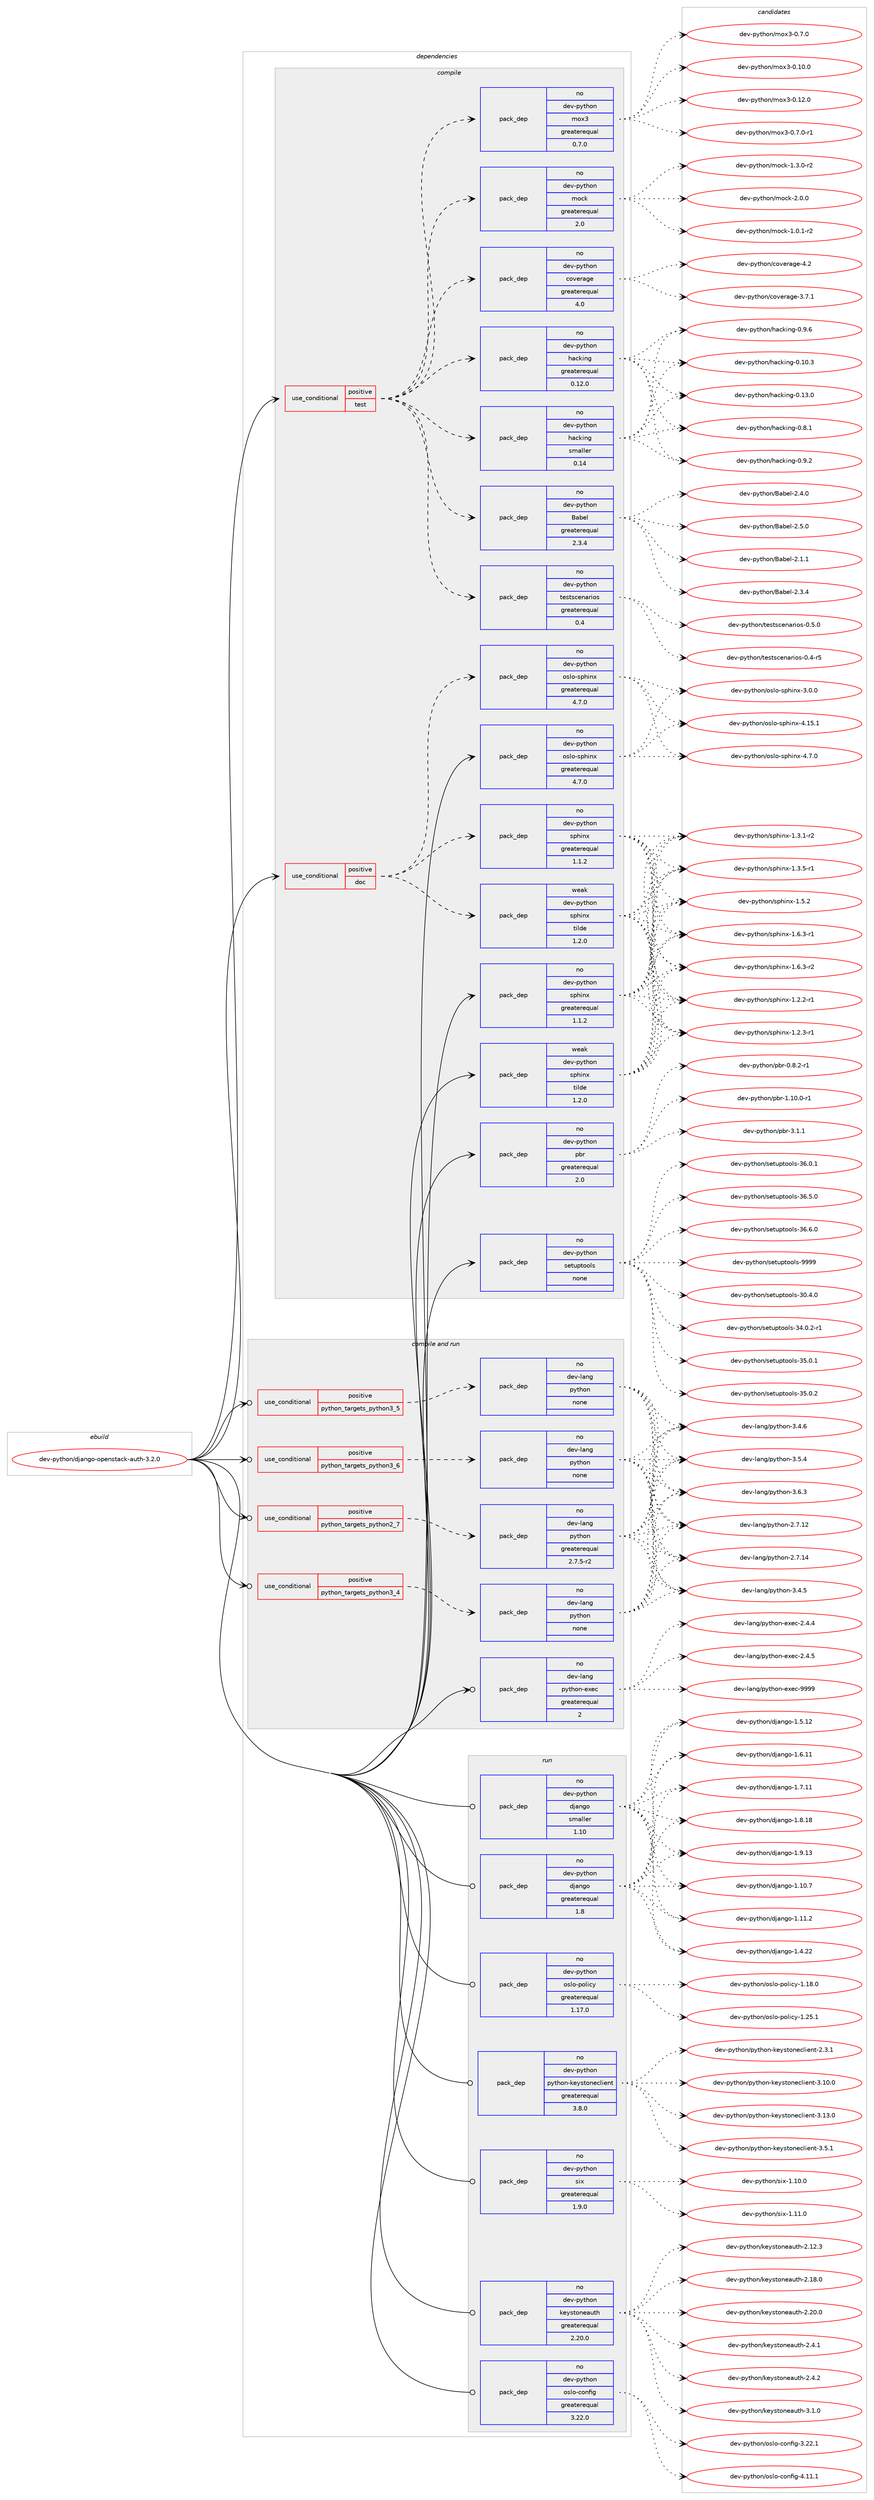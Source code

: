 digraph prolog {

# *************
# Graph options
# *************

newrank=true;
concentrate=true;
compound=true;
graph [rankdir=LR,fontname=Helvetica,fontsize=10,ranksep=1.5];#, ranksep=2.5, nodesep=0.2];
edge  [arrowhead=vee];
node  [fontname=Helvetica,fontsize=10];

# **********
# The ebuild
# **********

subgraph cluster_leftcol {
color=gray;
rank=same;
label=<<i>ebuild</i>>;
id [label="dev-python/django-openstack-auth-3.2.0", color=red, width=4, href="../dev-python/django-openstack-auth-3.2.0.svg"];
}

# ****************
# The dependencies
# ****************

subgraph cluster_midcol {
color=gray;
label=<<i>dependencies</i>>;
subgraph cluster_compile {
fillcolor="#eeeeee";
style=filled;
label=<<i>compile</i>>;
subgraph cond31820 {
dependency154168 [label=<<TABLE BORDER="0" CELLBORDER="1" CELLSPACING="0" CELLPADDING="4"><TR><TD ROWSPAN="3" CELLPADDING="10">use_conditional</TD></TR><TR><TD>positive</TD></TR><TR><TD>doc</TD></TR></TABLE>>, shape=none, color=red];
subgraph pack118516 {
dependency154169 [label=<<TABLE BORDER="0" CELLBORDER="1" CELLSPACING="0" CELLPADDING="4" WIDTH="220"><TR><TD ROWSPAN="6" CELLPADDING="30">pack_dep</TD></TR><TR><TD WIDTH="110">no</TD></TR><TR><TD>dev-python</TD></TR><TR><TD>sphinx</TD></TR><TR><TD>greaterequal</TD></TR><TR><TD>1.1.2</TD></TR></TABLE>>, shape=none, color=blue];
}
dependency154168:e -> dependency154169:w [weight=20,style="dashed",arrowhead="vee"];
subgraph pack118517 {
dependency154170 [label=<<TABLE BORDER="0" CELLBORDER="1" CELLSPACING="0" CELLPADDING="4" WIDTH="220"><TR><TD ROWSPAN="6" CELLPADDING="30">pack_dep</TD></TR><TR><TD WIDTH="110">weak</TD></TR><TR><TD>dev-python</TD></TR><TR><TD>sphinx</TD></TR><TR><TD>tilde</TD></TR><TR><TD>1.2.0</TD></TR></TABLE>>, shape=none, color=blue];
}
dependency154168:e -> dependency154170:w [weight=20,style="dashed",arrowhead="vee"];
subgraph pack118518 {
dependency154171 [label=<<TABLE BORDER="0" CELLBORDER="1" CELLSPACING="0" CELLPADDING="4" WIDTH="220"><TR><TD ROWSPAN="6" CELLPADDING="30">pack_dep</TD></TR><TR><TD WIDTH="110">no</TD></TR><TR><TD>dev-python</TD></TR><TR><TD>oslo-sphinx</TD></TR><TR><TD>greaterequal</TD></TR><TR><TD>4.7.0</TD></TR></TABLE>>, shape=none, color=blue];
}
dependency154168:e -> dependency154171:w [weight=20,style="dashed",arrowhead="vee"];
}
id:e -> dependency154168:w [weight=20,style="solid",arrowhead="vee"];
subgraph cond31821 {
dependency154172 [label=<<TABLE BORDER="0" CELLBORDER="1" CELLSPACING="0" CELLPADDING="4"><TR><TD ROWSPAN="3" CELLPADDING="10">use_conditional</TD></TR><TR><TD>positive</TD></TR><TR><TD>test</TD></TR></TABLE>>, shape=none, color=red];
subgraph pack118519 {
dependency154173 [label=<<TABLE BORDER="0" CELLBORDER="1" CELLSPACING="0" CELLPADDING="4" WIDTH="220"><TR><TD ROWSPAN="6" CELLPADDING="30">pack_dep</TD></TR><TR><TD WIDTH="110">no</TD></TR><TR><TD>dev-python</TD></TR><TR><TD>hacking</TD></TR><TR><TD>greaterequal</TD></TR><TR><TD>0.12.0</TD></TR></TABLE>>, shape=none, color=blue];
}
dependency154172:e -> dependency154173:w [weight=20,style="dashed",arrowhead="vee"];
subgraph pack118520 {
dependency154174 [label=<<TABLE BORDER="0" CELLBORDER="1" CELLSPACING="0" CELLPADDING="4" WIDTH="220"><TR><TD ROWSPAN="6" CELLPADDING="30">pack_dep</TD></TR><TR><TD WIDTH="110">no</TD></TR><TR><TD>dev-python</TD></TR><TR><TD>hacking</TD></TR><TR><TD>smaller</TD></TR><TR><TD>0.14</TD></TR></TABLE>>, shape=none, color=blue];
}
dependency154172:e -> dependency154174:w [weight=20,style="dashed",arrowhead="vee"];
subgraph pack118521 {
dependency154175 [label=<<TABLE BORDER="0" CELLBORDER="1" CELLSPACING="0" CELLPADDING="4" WIDTH="220"><TR><TD ROWSPAN="6" CELLPADDING="30">pack_dep</TD></TR><TR><TD WIDTH="110">no</TD></TR><TR><TD>dev-python</TD></TR><TR><TD>Babel</TD></TR><TR><TD>greaterequal</TD></TR><TR><TD>2.3.4</TD></TR></TABLE>>, shape=none, color=blue];
}
dependency154172:e -> dependency154175:w [weight=20,style="dashed",arrowhead="vee"];
subgraph pack118522 {
dependency154176 [label=<<TABLE BORDER="0" CELLBORDER="1" CELLSPACING="0" CELLPADDING="4" WIDTH="220"><TR><TD ROWSPAN="6" CELLPADDING="30">pack_dep</TD></TR><TR><TD WIDTH="110">no</TD></TR><TR><TD>dev-python</TD></TR><TR><TD>coverage</TD></TR><TR><TD>greaterequal</TD></TR><TR><TD>4.0</TD></TR></TABLE>>, shape=none, color=blue];
}
dependency154172:e -> dependency154176:w [weight=20,style="dashed",arrowhead="vee"];
subgraph pack118523 {
dependency154177 [label=<<TABLE BORDER="0" CELLBORDER="1" CELLSPACING="0" CELLPADDING="4" WIDTH="220"><TR><TD ROWSPAN="6" CELLPADDING="30">pack_dep</TD></TR><TR><TD WIDTH="110">no</TD></TR><TR><TD>dev-python</TD></TR><TR><TD>mock</TD></TR><TR><TD>greaterequal</TD></TR><TR><TD>2.0</TD></TR></TABLE>>, shape=none, color=blue];
}
dependency154172:e -> dependency154177:w [weight=20,style="dashed",arrowhead="vee"];
subgraph pack118524 {
dependency154178 [label=<<TABLE BORDER="0" CELLBORDER="1" CELLSPACING="0" CELLPADDING="4" WIDTH="220"><TR><TD ROWSPAN="6" CELLPADDING="30">pack_dep</TD></TR><TR><TD WIDTH="110">no</TD></TR><TR><TD>dev-python</TD></TR><TR><TD>mox3</TD></TR><TR><TD>greaterequal</TD></TR><TR><TD>0.7.0</TD></TR></TABLE>>, shape=none, color=blue];
}
dependency154172:e -> dependency154178:w [weight=20,style="dashed",arrowhead="vee"];
subgraph pack118525 {
dependency154179 [label=<<TABLE BORDER="0" CELLBORDER="1" CELLSPACING="0" CELLPADDING="4" WIDTH="220"><TR><TD ROWSPAN="6" CELLPADDING="30">pack_dep</TD></TR><TR><TD WIDTH="110">no</TD></TR><TR><TD>dev-python</TD></TR><TR><TD>testscenarios</TD></TR><TR><TD>greaterequal</TD></TR><TR><TD>0.4</TD></TR></TABLE>>, shape=none, color=blue];
}
dependency154172:e -> dependency154179:w [weight=20,style="dashed",arrowhead="vee"];
}
id:e -> dependency154172:w [weight=20,style="solid",arrowhead="vee"];
subgraph pack118526 {
dependency154180 [label=<<TABLE BORDER="0" CELLBORDER="1" CELLSPACING="0" CELLPADDING="4" WIDTH="220"><TR><TD ROWSPAN="6" CELLPADDING="30">pack_dep</TD></TR><TR><TD WIDTH="110">no</TD></TR><TR><TD>dev-python</TD></TR><TR><TD>oslo-sphinx</TD></TR><TR><TD>greaterequal</TD></TR><TR><TD>4.7.0</TD></TR></TABLE>>, shape=none, color=blue];
}
id:e -> dependency154180:w [weight=20,style="solid",arrowhead="vee"];
subgraph pack118527 {
dependency154181 [label=<<TABLE BORDER="0" CELLBORDER="1" CELLSPACING="0" CELLPADDING="4" WIDTH="220"><TR><TD ROWSPAN="6" CELLPADDING="30">pack_dep</TD></TR><TR><TD WIDTH="110">no</TD></TR><TR><TD>dev-python</TD></TR><TR><TD>pbr</TD></TR><TR><TD>greaterequal</TD></TR><TR><TD>2.0</TD></TR></TABLE>>, shape=none, color=blue];
}
id:e -> dependency154181:w [weight=20,style="solid",arrowhead="vee"];
subgraph pack118528 {
dependency154182 [label=<<TABLE BORDER="0" CELLBORDER="1" CELLSPACING="0" CELLPADDING="4" WIDTH="220"><TR><TD ROWSPAN="6" CELLPADDING="30">pack_dep</TD></TR><TR><TD WIDTH="110">no</TD></TR><TR><TD>dev-python</TD></TR><TR><TD>setuptools</TD></TR><TR><TD>none</TD></TR><TR><TD></TD></TR></TABLE>>, shape=none, color=blue];
}
id:e -> dependency154182:w [weight=20,style="solid",arrowhead="vee"];
subgraph pack118529 {
dependency154183 [label=<<TABLE BORDER="0" CELLBORDER="1" CELLSPACING="0" CELLPADDING="4" WIDTH="220"><TR><TD ROWSPAN="6" CELLPADDING="30">pack_dep</TD></TR><TR><TD WIDTH="110">no</TD></TR><TR><TD>dev-python</TD></TR><TR><TD>sphinx</TD></TR><TR><TD>greaterequal</TD></TR><TR><TD>1.1.2</TD></TR></TABLE>>, shape=none, color=blue];
}
id:e -> dependency154183:w [weight=20,style="solid",arrowhead="vee"];
subgraph pack118530 {
dependency154184 [label=<<TABLE BORDER="0" CELLBORDER="1" CELLSPACING="0" CELLPADDING="4" WIDTH="220"><TR><TD ROWSPAN="6" CELLPADDING="30">pack_dep</TD></TR><TR><TD WIDTH="110">weak</TD></TR><TR><TD>dev-python</TD></TR><TR><TD>sphinx</TD></TR><TR><TD>tilde</TD></TR><TR><TD>1.2.0</TD></TR></TABLE>>, shape=none, color=blue];
}
id:e -> dependency154184:w [weight=20,style="solid",arrowhead="vee"];
}
subgraph cluster_compileandrun {
fillcolor="#eeeeee";
style=filled;
label=<<i>compile and run</i>>;
subgraph cond31822 {
dependency154185 [label=<<TABLE BORDER="0" CELLBORDER="1" CELLSPACING="0" CELLPADDING="4"><TR><TD ROWSPAN="3" CELLPADDING="10">use_conditional</TD></TR><TR><TD>positive</TD></TR><TR><TD>python_targets_python2_7</TD></TR></TABLE>>, shape=none, color=red];
subgraph pack118531 {
dependency154186 [label=<<TABLE BORDER="0" CELLBORDER="1" CELLSPACING="0" CELLPADDING="4" WIDTH="220"><TR><TD ROWSPAN="6" CELLPADDING="30">pack_dep</TD></TR><TR><TD WIDTH="110">no</TD></TR><TR><TD>dev-lang</TD></TR><TR><TD>python</TD></TR><TR><TD>greaterequal</TD></TR><TR><TD>2.7.5-r2</TD></TR></TABLE>>, shape=none, color=blue];
}
dependency154185:e -> dependency154186:w [weight=20,style="dashed",arrowhead="vee"];
}
id:e -> dependency154185:w [weight=20,style="solid",arrowhead="odotvee"];
subgraph cond31823 {
dependency154187 [label=<<TABLE BORDER="0" CELLBORDER="1" CELLSPACING="0" CELLPADDING="4"><TR><TD ROWSPAN="3" CELLPADDING="10">use_conditional</TD></TR><TR><TD>positive</TD></TR><TR><TD>python_targets_python3_4</TD></TR></TABLE>>, shape=none, color=red];
subgraph pack118532 {
dependency154188 [label=<<TABLE BORDER="0" CELLBORDER="1" CELLSPACING="0" CELLPADDING="4" WIDTH="220"><TR><TD ROWSPAN="6" CELLPADDING="30">pack_dep</TD></TR><TR><TD WIDTH="110">no</TD></TR><TR><TD>dev-lang</TD></TR><TR><TD>python</TD></TR><TR><TD>none</TD></TR><TR><TD></TD></TR></TABLE>>, shape=none, color=blue];
}
dependency154187:e -> dependency154188:w [weight=20,style="dashed",arrowhead="vee"];
}
id:e -> dependency154187:w [weight=20,style="solid",arrowhead="odotvee"];
subgraph cond31824 {
dependency154189 [label=<<TABLE BORDER="0" CELLBORDER="1" CELLSPACING="0" CELLPADDING="4"><TR><TD ROWSPAN="3" CELLPADDING="10">use_conditional</TD></TR><TR><TD>positive</TD></TR><TR><TD>python_targets_python3_5</TD></TR></TABLE>>, shape=none, color=red];
subgraph pack118533 {
dependency154190 [label=<<TABLE BORDER="0" CELLBORDER="1" CELLSPACING="0" CELLPADDING="4" WIDTH="220"><TR><TD ROWSPAN="6" CELLPADDING="30">pack_dep</TD></TR><TR><TD WIDTH="110">no</TD></TR><TR><TD>dev-lang</TD></TR><TR><TD>python</TD></TR><TR><TD>none</TD></TR><TR><TD></TD></TR></TABLE>>, shape=none, color=blue];
}
dependency154189:e -> dependency154190:w [weight=20,style="dashed",arrowhead="vee"];
}
id:e -> dependency154189:w [weight=20,style="solid",arrowhead="odotvee"];
subgraph cond31825 {
dependency154191 [label=<<TABLE BORDER="0" CELLBORDER="1" CELLSPACING="0" CELLPADDING="4"><TR><TD ROWSPAN="3" CELLPADDING="10">use_conditional</TD></TR><TR><TD>positive</TD></TR><TR><TD>python_targets_python3_6</TD></TR></TABLE>>, shape=none, color=red];
subgraph pack118534 {
dependency154192 [label=<<TABLE BORDER="0" CELLBORDER="1" CELLSPACING="0" CELLPADDING="4" WIDTH="220"><TR><TD ROWSPAN="6" CELLPADDING="30">pack_dep</TD></TR><TR><TD WIDTH="110">no</TD></TR><TR><TD>dev-lang</TD></TR><TR><TD>python</TD></TR><TR><TD>none</TD></TR><TR><TD></TD></TR></TABLE>>, shape=none, color=blue];
}
dependency154191:e -> dependency154192:w [weight=20,style="dashed",arrowhead="vee"];
}
id:e -> dependency154191:w [weight=20,style="solid",arrowhead="odotvee"];
subgraph pack118535 {
dependency154193 [label=<<TABLE BORDER="0" CELLBORDER="1" CELLSPACING="0" CELLPADDING="4" WIDTH="220"><TR><TD ROWSPAN="6" CELLPADDING="30">pack_dep</TD></TR><TR><TD WIDTH="110">no</TD></TR><TR><TD>dev-lang</TD></TR><TR><TD>python-exec</TD></TR><TR><TD>greaterequal</TD></TR><TR><TD>2</TD></TR></TABLE>>, shape=none, color=blue];
}
id:e -> dependency154193:w [weight=20,style="solid",arrowhead="odotvee"];
}
subgraph cluster_run {
fillcolor="#eeeeee";
style=filled;
label=<<i>run</i>>;
subgraph pack118536 {
dependency154194 [label=<<TABLE BORDER="0" CELLBORDER="1" CELLSPACING="0" CELLPADDING="4" WIDTH="220"><TR><TD ROWSPAN="6" CELLPADDING="30">pack_dep</TD></TR><TR><TD WIDTH="110">no</TD></TR><TR><TD>dev-python</TD></TR><TR><TD>django</TD></TR><TR><TD>greaterequal</TD></TR><TR><TD>1.8</TD></TR></TABLE>>, shape=none, color=blue];
}
id:e -> dependency154194:w [weight=20,style="solid",arrowhead="odot"];
subgraph pack118537 {
dependency154195 [label=<<TABLE BORDER="0" CELLBORDER="1" CELLSPACING="0" CELLPADDING="4" WIDTH="220"><TR><TD ROWSPAN="6" CELLPADDING="30">pack_dep</TD></TR><TR><TD WIDTH="110">no</TD></TR><TR><TD>dev-python</TD></TR><TR><TD>django</TD></TR><TR><TD>smaller</TD></TR><TR><TD>1.10</TD></TR></TABLE>>, shape=none, color=blue];
}
id:e -> dependency154195:w [weight=20,style="solid",arrowhead="odot"];
subgraph pack118538 {
dependency154196 [label=<<TABLE BORDER="0" CELLBORDER="1" CELLSPACING="0" CELLPADDING="4" WIDTH="220"><TR><TD ROWSPAN="6" CELLPADDING="30">pack_dep</TD></TR><TR><TD WIDTH="110">no</TD></TR><TR><TD>dev-python</TD></TR><TR><TD>keystoneauth</TD></TR><TR><TD>greaterequal</TD></TR><TR><TD>2.20.0</TD></TR></TABLE>>, shape=none, color=blue];
}
id:e -> dependency154196:w [weight=20,style="solid",arrowhead="odot"];
subgraph pack118539 {
dependency154197 [label=<<TABLE BORDER="0" CELLBORDER="1" CELLSPACING="0" CELLPADDING="4" WIDTH="220"><TR><TD ROWSPAN="6" CELLPADDING="30">pack_dep</TD></TR><TR><TD WIDTH="110">no</TD></TR><TR><TD>dev-python</TD></TR><TR><TD>oslo-config</TD></TR><TR><TD>greaterequal</TD></TR><TR><TD>3.22.0</TD></TR></TABLE>>, shape=none, color=blue];
}
id:e -> dependency154197:w [weight=20,style="solid",arrowhead="odot"];
subgraph pack118540 {
dependency154198 [label=<<TABLE BORDER="0" CELLBORDER="1" CELLSPACING="0" CELLPADDING="4" WIDTH="220"><TR><TD ROWSPAN="6" CELLPADDING="30">pack_dep</TD></TR><TR><TD WIDTH="110">no</TD></TR><TR><TD>dev-python</TD></TR><TR><TD>oslo-policy</TD></TR><TR><TD>greaterequal</TD></TR><TR><TD>1.17.0</TD></TR></TABLE>>, shape=none, color=blue];
}
id:e -> dependency154198:w [weight=20,style="solid",arrowhead="odot"];
subgraph pack118541 {
dependency154199 [label=<<TABLE BORDER="0" CELLBORDER="1" CELLSPACING="0" CELLPADDING="4" WIDTH="220"><TR><TD ROWSPAN="6" CELLPADDING="30">pack_dep</TD></TR><TR><TD WIDTH="110">no</TD></TR><TR><TD>dev-python</TD></TR><TR><TD>python-keystoneclient</TD></TR><TR><TD>greaterequal</TD></TR><TR><TD>3.8.0</TD></TR></TABLE>>, shape=none, color=blue];
}
id:e -> dependency154199:w [weight=20,style="solid",arrowhead="odot"];
subgraph pack118542 {
dependency154200 [label=<<TABLE BORDER="0" CELLBORDER="1" CELLSPACING="0" CELLPADDING="4" WIDTH="220"><TR><TD ROWSPAN="6" CELLPADDING="30">pack_dep</TD></TR><TR><TD WIDTH="110">no</TD></TR><TR><TD>dev-python</TD></TR><TR><TD>six</TD></TR><TR><TD>greaterequal</TD></TR><TR><TD>1.9.0</TD></TR></TABLE>>, shape=none, color=blue];
}
id:e -> dependency154200:w [weight=20,style="solid",arrowhead="odot"];
}
}

# **************
# The candidates
# **************

subgraph cluster_choices {
rank=same;
color=gray;
label=<<i>candidates</i>>;

subgraph choice118516 {
color=black;
nodesep=1;
choice10010111845112121116104111110471151121041051101204549465046504511449 [label="dev-python/sphinx-1.2.2-r1", color=red, width=4,href="../dev-python/sphinx-1.2.2-r1.svg"];
choice10010111845112121116104111110471151121041051101204549465046514511449 [label="dev-python/sphinx-1.2.3-r1", color=red, width=4,href="../dev-python/sphinx-1.2.3-r1.svg"];
choice10010111845112121116104111110471151121041051101204549465146494511450 [label="dev-python/sphinx-1.3.1-r2", color=red, width=4,href="../dev-python/sphinx-1.3.1-r2.svg"];
choice10010111845112121116104111110471151121041051101204549465146534511449 [label="dev-python/sphinx-1.3.5-r1", color=red, width=4,href="../dev-python/sphinx-1.3.5-r1.svg"];
choice1001011184511212111610411111047115112104105110120454946534650 [label="dev-python/sphinx-1.5.2", color=red, width=4,href="../dev-python/sphinx-1.5.2.svg"];
choice10010111845112121116104111110471151121041051101204549465446514511449 [label="dev-python/sphinx-1.6.3-r1", color=red, width=4,href="../dev-python/sphinx-1.6.3-r1.svg"];
choice10010111845112121116104111110471151121041051101204549465446514511450 [label="dev-python/sphinx-1.6.3-r2", color=red, width=4,href="../dev-python/sphinx-1.6.3-r2.svg"];
dependency154169:e -> choice10010111845112121116104111110471151121041051101204549465046504511449:w [style=dotted,weight="100"];
dependency154169:e -> choice10010111845112121116104111110471151121041051101204549465046514511449:w [style=dotted,weight="100"];
dependency154169:e -> choice10010111845112121116104111110471151121041051101204549465146494511450:w [style=dotted,weight="100"];
dependency154169:e -> choice10010111845112121116104111110471151121041051101204549465146534511449:w [style=dotted,weight="100"];
dependency154169:e -> choice1001011184511212111610411111047115112104105110120454946534650:w [style=dotted,weight="100"];
dependency154169:e -> choice10010111845112121116104111110471151121041051101204549465446514511449:w [style=dotted,weight="100"];
dependency154169:e -> choice10010111845112121116104111110471151121041051101204549465446514511450:w [style=dotted,weight="100"];
}
subgraph choice118517 {
color=black;
nodesep=1;
choice10010111845112121116104111110471151121041051101204549465046504511449 [label="dev-python/sphinx-1.2.2-r1", color=red, width=4,href="../dev-python/sphinx-1.2.2-r1.svg"];
choice10010111845112121116104111110471151121041051101204549465046514511449 [label="dev-python/sphinx-1.2.3-r1", color=red, width=4,href="../dev-python/sphinx-1.2.3-r1.svg"];
choice10010111845112121116104111110471151121041051101204549465146494511450 [label="dev-python/sphinx-1.3.1-r2", color=red, width=4,href="../dev-python/sphinx-1.3.1-r2.svg"];
choice10010111845112121116104111110471151121041051101204549465146534511449 [label="dev-python/sphinx-1.3.5-r1", color=red, width=4,href="../dev-python/sphinx-1.3.5-r1.svg"];
choice1001011184511212111610411111047115112104105110120454946534650 [label="dev-python/sphinx-1.5.2", color=red, width=4,href="../dev-python/sphinx-1.5.2.svg"];
choice10010111845112121116104111110471151121041051101204549465446514511449 [label="dev-python/sphinx-1.6.3-r1", color=red, width=4,href="../dev-python/sphinx-1.6.3-r1.svg"];
choice10010111845112121116104111110471151121041051101204549465446514511450 [label="dev-python/sphinx-1.6.3-r2", color=red, width=4,href="../dev-python/sphinx-1.6.3-r2.svg"];
dependency154170:e -> choice10010111845112121116104111110471151121041051101204549465046504511449:w [style=dotted,weight="100"];
dependency154170:e -> choice10010111845112121116104111110471151121041051101204549465046514511449:w [style=dotted,weight="100"];
dependency154170:e -> choice10010111845112121116104111110471151121041051101204549465146494511450:w [style=dotted,weight="100"];
dependency154170:e -> choice10010111845112121116104111110471151121041051101204549465146534511449:w [style=dotted,weight="100"];
dependency154170:e -> choice1001011184511212111610411111047115112104105110120454946534650:w [style=dotted,weight="100"];
dependency154170:e -> choice10010111845112121116104111110471151121041051101204549465446514511449:w [style=dotted,weight="100"];
dependency154170:e -> choice10010111845112121116104111110471151121041051101204549465446514511450:w [style=dotted,weight="100"];
}
subgraph choice118518 {
color=black;
nodesep=1;
choice100101118451121211161041111104711111510811145115112104105110120455146484648 [label="dev-python/oslo-sphinx-3.0.0", color=red, width=4,href="../dev-python/oslo-sphinx-3.0.0.svg"];
choice10010111845112121116104111110471111151081114511511210410511012045524649534649 [label="dev-python/oslo-sphinx-4.15.1", color=red, width=4,href="../dev-python/oslo-sphinx-4.15.1.svg"];
choice100101118451121211161041111104711111510811145115112104105110120455246554648 [label="dev-python/oslo-sphinx-4.7.0", color=red, width=4,href="../dev-python/oslo-sphinx-4.7.0.svg"];
dependency154171:e -> choice100101118451121211161041111104711111510811145115112104105110120455146484648:w [style=dotted,weight="100"];
dependency154171:e -> choice10010111845112121116104111110471111151081114511511210410511012045524649534649:w [style=dotted,weight="100"];
dependency154171:e -> choice100101118451121211161041111104711111510811145115112104105110120455246554648:w [style=dotted,weight="100"];
}
subgraph choice118519 {
color=black;
nodesep=1;
choice1001011184511212111610411111047104979910710511010345484649484651 [label="dev-python/hacking-0.10.3", color=red, width=4,href="../dev-python/hacking-0.10.3.svg"];
choice1001011184511212111610411111047104979910710511010345484649514648 [label="dev-python/hacking-0.13.0", color=red, width=4,href="../dev-python/hacking-0.13.0.svg"];
choice10010111845112121116104111110471049799107105110103454846564649 [label="dev-python/hacking-0.8.1", color=red, width=4,href="../dev-python/hacking-0.8.1.svg"];
choice10010111845112121116104111110471049799107105110103454846574650 [label="dev-python/hacking-0.9.2", color=red, width=4,href="../dev-python/hacking-0.9.2.svg"];
choice10010111845112121116104111110471049799107105110103454846574654 [label="dev-python/hacking-0.9.6", color=red, width=4,href="../dev-python/hacking-0.9.6.svg"];
dependency154173:e -> choice1001011184511212111610411111047104979910710511010345484649484651:w [style=dotted,weight="100"];
dependency154173:e -> choice1001011184511212111610411111047104979910710511010345484649514648:w [style=dotted,weight="100"];
dependency154173:e -> choice10010111845112121116104111110471049799107105110103454846564649:w [style=dotted,weight="100"];
dependency154173:e -> choice10010111845112121116104111110471049799107105110103454846574650:w [style=dotted,weight="100"];
dependency154173:e -> choice10010111845112121116104111110471049799107105110103454846574654:w [style=dotted,weight="100"];
}
subgraph choice118520 {
color=black;
nodesep=1;
choice1001011184511212111610411111047104979910710511010345484649484651 [label="dev-python/hacking-0.10.3", color=red, width=4,href="../dev-python/hacking-0.10.3.svg"];
choice1001011184511212111610411111047104979910710511010345484649514648 [label="dev-python/hacking-0.13.0", color=red, width=4,href="../dev-python/hacking-0.13.0.svg"];
choice10010111845112121116104111110471049799107105110103454846564649 [label="dev-python/hacking-0.8.1", color=red, width=4,href="../dev-python/hacking-0.8.1.svg"];
choice10010111845112121116104111110471049799107105110103454846574650 [label="dev-python/hacking-0.9.2", color=red, width=4,href="../dev-python/hacking-0.9.2.svg"];
choice10010111845112121116104111110471049799107105110103454846574654 [label="dev-python/hacking-0.9.6", color=red, width=4,href="../dev-python/hacking-0.9.6.svg"];
dependency154174:e -> choice1001011184511212111610411111047104979910710511010345484649484651:w [style=dotted,weight="100"];
dependency154174:e -> choice1001011184511212111610411111047104979910710511010345484649514648:w [style=dotted,weight="100"];
dependency154174:e -> choice10010111845112121116104111110471049799107105110103454846564649:w [style=dotted,weight="100"];
dependency154174:e -> choice10010111845112121116104111110471049799107105110103454846574650:w [style=dotted,weight="100"];
dependency154174:e -> choice10010111845112121116104111110471049799107105110103454846574654:w [style=dotted,weight="100"];
}
subgraph choice118521 {
color=black;
nodesep=1;
choice1001011184511212111610411111047669798101108455046494649 [label="dev-python/Babel-2.1.1", color=red, width=4,href="../dev-python/Babel-2.1.1.svg"];
choice1001011184511212111610411111047669798101108455046514652 [label="dev-python/Babel-2.3.4", color=red, width=4,href="../dev-python/Babel-2.3.4.svg"];
choice1001011184511212111610411111047669798101108455046524648 [label="dev-python/Babel-2.4.0", color=red, width=4,href="../dev-python/Babel-2.4.0.svg"];
choice1001011184511212111610411111047669798101108455046534648 [label="dev-python/Babel-2.5.0", color=red, width=4,href="../dev-python/Babel-2.5.0.svg"];
dependency154175:e -> choice1001011184511212111610411111047669798101108455046494649:w [style=dotted,weight="100"];
dependency154175:e -> choice1001011184511212111610411111047669798101108455046514652:w [style=dotted,weight="100"];
dependency154175:e -> choice1001011184511212111610411111047669798101108455046524648:w [style=dotted,weight="100"];
dependency154175:e -> choice1001011184511212111610411111047669798101108455046534648:w [style=dotted,weight="100"];
}
subgraph choice118522 {
color=black;
nodesep=1;
choice10010111845112121116104111110479911111810111497103101455146554649 [label="dev-python/coverage-3.7.1", color=red, width=4,href="../dev-python/coverage-3.7.1.svg"];
choice1001011184511212111610411111047991111181011149710310145524650 [label="dev-python/coverage-4.2", color=red, width=4,href="../dev-python/coverage-4.2.svg"];
dependency154176:e -> choice10010111845112121116104111110479911111810111497103101455146554649:w [style=dotted,weight="100"];
dependency154176:e -> choice1001011184511212111610411111047991111181011149710310145524650:w [style=dotted,weight="100"];
}
subgraph choice118523 {
color=black;
nodesep=1;
choice1001011184511212111610411111047109111991074549464846494511450 [label="dev-python/mock-1.0.1-r2", color=red, width=4,href="../dev-python/mock-1.0.1-r2.svg"];
choice1001011184511212111610411111047109111991074549465146484511450 [label="dev-python/mock-1.3.0-r2", color=red, width=4,href="../dev-python/mock-1.3.0-r2.svg"];
choice100101118451121211161041111104710911199107455046484648 [label="dev-python/mock-2.0.0", color=red, width=4,href="../dev-python/mock-2.0.0.svg"];
dependency154177:e -> choice1001011184511212111610411111047109111991074549464846494511450:w [style=dotted,weight="100"];
dependency154177:e -> choice1001011184511212111610411111047109111991074549465146484511450:w [style=dotted,weight="100"];
dependency154177:e -> choice100101118451121211161041111104710911199107455046484648:w [style=dotted,weight="100"];
}
subgraph choice118524 {
color=black;
nodesep=1;
choice10010111845112121116104111110471091111205145484649484648 [label="dev-python/mox3-0.10.0", color=red, width=4,href="../dev-python/mox3-0.10.0.svg"];
choice10010111845112121116104111110471091111205145484649504648 [label="dev-python/mox3-0.12.0", color=red, width=4,href="../dev-python/mox3-0.12.0.svg"];
choice100101118451121211161041111104710911112051454846554648 [label="dev-python/mox3-0.7.0", color=red, width=4,href="../dev-python/mox3-0.7.0.svg"];
choice1001011184511212111610411111047109111120514548465546484511449 [label="dev-python/mox3-0.7.0-r1", color=red, width=4,href="../dev-python/mox3-0.7.0-r1.svg"];
dependency154178:e -> choice10010111845112121116104111110471091111205145484649484648:w [style=dotted,weight="100"];
dependency154178:e -> choice10010111845112121116104111110471091111205145484649504648:w [style=dotted,weight="100"];
dependency154178:e -> choice100101118451121211161041111104710911112051454846554648:w [style=dotted,weight="100"];
dependency154178:e -> choice1001011184511212111610411111047109111120514548465546484511449:w [style=dotted,weight="100"];
}
subgraph choice118525 {
color=black;
nodesep=1;
choice10010111845112121116104111110471161011151161159910111097114105111115454846524511453 [label="dev-python/testscenarios-0.4-r5", color=red, width=4,href="../dev-python/testscenarios-0.4-r5.svg"];
choice10010111845112121116104111110471161011151161159910111097114105111115454846534648 [label="dev-python/testscenarios-0.5.0", color=red, width=4,href="../dev-python/testscenarios-0.5.0.svg"];
dependency154179:e -> choice10010111845112121116104111110471161011151161159910111097114105111115454846524511453:w [style=dotted,weight="100"];
dependency154179:e -> choice10010111845112121116104111110471161011151161159910111097114105111115454846534648:w [style=dotted,weight="100"];
}
subgraph choice118526 {
color=black;
nodesep=1;
choice100101118451121211161041111104711111510811145115112104105110120455146484648 [label="dev-python/oslo-sphinx-3.0.0", color=red, width=4,href="../dev-python/oslo-sphinx-3.0.0.svg"];
choice10010111845112121116104111110471111151081114511511210410511012045524649534649 [label="dev-python/oslo-sphinx-4.15.1", color=red, width=4,href="../dev-python/oslo-sphinx-4.15.1.svg"];
choice100101118451121211161041111104711111510811145115112104105110120455246554648 [label="dev-python/oslo-sphinx-4.7.0", color=red, width=4,href="../dev-python/oslo-sphinx-4.7.0.svg"];
dependency154180:e -> choice100101118451121211161041111104711111510811145115112104105110120455146484648:w [style=dotted,weight="100"];
dependency154180:e -> choice10010111845112121116104111110471111151081114511511210410511012045524649534649:w [style=dotted,weight="100"];
dependency154180:e -> choice100101118451121211161041111104711111510811145115112104105110120455246554648:w [style=dotted,weight="100"];
}
subgraph choice118527 {
color=black;
nodesep=1;
choice1001011184511212111610411111047112981144548465646504511449 [label="dev-python/pbr-0.8.2-r1", color=red, width=4,href="../dev-python/pbr-0.8.2-r1.svg"];
choice100101118451121211161041111104711298114454946494846484511449 [label="dev-python/pbr-1.10.0-r1", color=red, width=4,href="../dev-python/pbr-1.10.0-r1.svg"];
choice100101118451121211161041111104711298114455146494649 [label="dev-python/pbr-3.1.1", color=red, width=4,href="../dev-python/pbr-3.1.1.svg"];
dependency154181:e -> choice1001011184511212111610411111047112981144548465646504511449:w [style=dotted,weight="100"];
dependency154181:e -> choice100101118451121211161041111104711298114454946494846484511449:w [style=dotted,weight="100"];
dependency154181:e -> choice100101118451121211161041111104711298114455146494649:w [style=dotted,weight="100"];
}
subgraph choice118528 {
color=black;
nodesep=1;
choice100101118451121211161041111104711510111611711211611111110811545514846524648 [label="dev-python/setuptools-30.4.0", color=red, width=4,href="../dev-python/setuptools-30.4.0.svg"];
choice1001011184511212111610411111047115101116117112116111111108115455152464846504511449 [label="dev-python/setuptools-34.0.2-r1", color=red, width=4,href="../dev-python/setuptools-34.0.2-r1.svg"];
choice100101118451121211161041111104711510111611711211611111110811545515346484649 [label="dev-python/setuptools-35.0.1", color=red, width=4,href="../dev-python/setuptools-35.0.1.svg"];
choice100101118451121211161041111104711510111611711211611111110811545515346484650 [label="dev-python/setuptools-35.0.2", color=red, width=4,href="../dev-python/setuptools-35.0.2.svg"];
choice100101118451121211161041111104711510111611711211611111110811545515446484649 [label="dev-python/setuptools-36.0.1", color=red, width=4,href="../dev-python/setuptools-36.0.1.svg"];
choice100101118451121211161041111104711510111611711211611111110811545515446534648 [label="dev-python/setuptools-36.5.0", color=red, width=4,href="../dev-python/setuptools-36.5.0.svg"];
choice100101118451121211161041111104711510111611711211611111110811545515446544648 [label="dev-python/setuptools-36.6.0", color=red, width=4,href="../dev-python/setuptools-36.6.0.svg"];
choice10010111845112121116104111110471151011161171121161111111081154557575757 [label="dev-python/setuptools-9999", color=red, width=4,href="../dev-python/setuptools-9999.svg"];
dependency154182:e -> choice100101118451121211161041111104711510111611711211611111110811545514846524648:w [style=dotted,weight="100"];
dependency154182:e -> choice1001011184511212111610411111047115101116117112116111111108115455152464846504511449:w [style=dotted,weight="100"];
dependency154182:e -> choice100101118451121211161041111104711510111611711211611111110811545515346484649:w [style=dotted,weight="100"];
dependency154182:e -> choice100101118451121211161041111104711510111611711211611111110811545515346484650:w [style=dotted,weight="100"];
dependency154182:e -> choice100101118451121211161041111104711510111611711211611111110811545515446484649:w [style=dotted,weight="100"];
dependency154182:e -> choice100101118451121211161041111104711510111611711211611111110811545515446534648:w [style=dotted,weight="100"];
dependency154182:e -> choice100101118451121211161041111104711510111611711211611111110811545515446544648:w [style=dotted,weight="100"];
dependency154182:e -> choice10010111845112121116104111110471151011161171121161111111081154557575757:w [style=dotted,weight="100"];
}
subgraph choice118529 {
color=black;
nodesep=1;
choice10010111845112121116104111110471151121041051101204549465046504511449 [label="dev-python/sphinx-1.2.2-r1", color=red, width=4,href="../dev-python/sphinx-1.2.2-r1.svg"];
choice10010111845112121116104111110471151121041051101204549465046514511449 [label="dev-python/sphinx-1.2.3-r1", color=red, width=4,href="../dev-python/sphinx-1.2.3-r1.svg"];
choice10010111845112121116104111110471151121041051101204549465146494511450 [label="dev-python/sphinx-1.3.1-r2", color=red, width=4,href="../dev-python/sphinx-1.3.1-r2.svg"];
choice10010111845112121116104111110471151121041051101204549465146534511449 [label="dev-python/sphinx-1.3.5-r1", color=red, width=4,href="../dev-python/sphinx-1.3.5-r1.svg"];
choice1001011184511212111610411111047115112104105110120454946534650 [label="dev-python/sphinx-1.5.2", color=red, width=4,href="../dev-python/sphinx-1.5.2.svg"];
choice10010111845112121116104111110471151121041051101204549465446514511449 [label="dev-python/sphinx-1.6.3-r1", color=red, width=4,href="../dev-python/sphinx-1.6.3-r1.svg"];
choice10010111845112121116104111110471151121041051101204549465446514511450 [label="dev-python/sphinx-1.6.3-r2", color=red, width=4,href="../dev-python/sphinx-1.6.3-r2.svg"];
dependency154183:e -> choice10010111845112121116104111110471151121041051101204549465046504511449:w [style=dotted,weight="100"];
dependency154183:e -> choice10010111845112121116104111110471151121041051101204549465046514511449:w [style=dotted,weight="100"];
dependency154183:e -> choice10010111845112121116104111110471151121041051101204549465146494511450:w [style=dotted,weight="100"];
dependency154183:e -> choice10010111845112121116104111110471151121041051101204549465146534511449:w [style=dotted,weight="100"];
dependency154183:e -> choice1001011184511212111610411111047115112104105110120454946534650:w [style=dotted,weight="100"];
dependency154183:e -> choice10010111845112121116104111110471151121041051101204549465446514511449:w [style=dotted,weight="100"];
dependency154183:e -> choice10010111845112121116104111110471151121041051101204549465446514511450:w [style=dotted,weight="100"];
}
subgraph choice118530 {
color=black;
nodesep=1;
choice10010111845112121116104111110471151121041051101204549465046504511449 [label="dev-python/sphinx-1.2.2-r1", color=red, width=4,href="../dev-python/sphinx-1.2.2-r1.svg"];
choice10010111845112121116104111110471151121041051101204549465046514511449 [label="dev-python/sphinx-1.2.3-r1", color=red, width=4,href="../dev-python/sphinx-1.2.3-r1.svg"];
choice10010111845112121116104111110471151121041051101204549465146494511450 [label="dev-python/sphinx-1.3.1-r2", color=red, width=4,href="../dev-python/sphinx-1.3.1-r2.svg"];
choice10010111845112121116104111110471151121041051101204549465146534511449 [label="dev-python/sphinx-1.3.5-r1", color=red, width=4,href="../dev-python/sphinx-1.3.5-r1.svg"];
choice1001011184511212111610411111047115112104105110120454946534650 [label="dev-python/sphinx-1.5.2", color=red, width=4,href="../dev-python/sphinx-1.5.2.svg"];
choice10010111845112121116104111110471151121041051101204549465446514511449 [label="dev-python/sphinx-1.6.3-r1", color=red, width=4,href="../dev-python/sphinx-1.6.3-r1.svg"];
choice10010111845112121116104111110471151121041051101204549465446514511450 [label="dev-python/sphinx-1.6.3-r2", color=red, width=4,href="../dev-python/sphinx-1.6.3-r2.svg"];
dependency154184:e -> choice10010111845112121116104111110471151121041051101204549465046504511449:w [style=dotted,weight="100"];
dependency154184:e -> choice10010111845112121116104111110471151121041051101204549465046514511449:w [style=dotted,weight="100"];
dependency154184:e -> choice10010111845112121116104111110471151121041051101204549465146494511450:w [style=dotted,weight="100"];
dependency154184:e -> choice10010111845112121116104111110471151121041051101204549465146534511449:w [style=dotted,weight="100"];
dependency154184:e -> choice1001011184511212111610411111047115112104105110120454946534650:w [style=dotted,weight="100"];
dependency154184:e -> choice10010111845112121116104111110471151121041051101204549465446514511449:w [style=dotted,weight="100"];
dependency154184:e -> choice10010111845112121116104111110471151121041051101204549465446514511450:w [style=dotted,weight="100"];
}
subgraph choice118531 {
color=black;
nodesep=1;
choice10010111845108971101034711212111610411111045504655464950 [label="dev-lang/python-2.7.12", color=red, width=4,href="../dev-lang/python-2.7.12.svg"];
choice10010111845108971101034711212111610411111045504655464952 [label="dev-lang/python-2.7.14", color=red, width=4,href="../dev-lang/python-2.7.14.svg"];
choice100101118451089711010347112121116104111110455146524653 [label="dev-lang/python-3.4.5", color=red, width=4,href="../dev-lang/python-3.4.5.svg"];
choice100101118451089711010347112121116104111110455146524654 [label="dev-lang/python-3.4.6", color=red, width=4,href="../dev-lang/python-3.4.6.svg"];
choice100101118451089711010347112121116104111110455146534652 [label="dev-lang/python-3.5.4", color=red, width=4,href="../dev-lang/python-3.5.4.svg"];
choice100101118451089711010347112121116104111110455146544651 [label="dev-lang/python-3.6.3", color=red, width=4,href="../dev-lang/python-3.6.3.svg"];
dependency154186:e -> choice10010111845108971101034711212111610411111045504655464950:w [style=dotted,weight="100"];
dependency154186:e -> choice10010111845108971101034711212111610411111045504655464952:w [style=dotted,weight="100"];
dependency154186:e -> choice100101118451089711010347112121116104111110455146524653:w [style=dotted,weight="100"];
dependency154186:e -> choice100101118451089711010347112121116104111110455146524654:w [style=dotted,weight="100"];
dependency154186:e -> choice100101118451089711010347112121116104111110455146534652:w [style=dotted,weight="100"];
dependency154186:e -> choice100101118451089711010347112121116104111110455146544651:w [style=dotted,weight="100"];
}
subgraph choice118532 {
color=black;
nodesep=1;
choice10010111845108971101034711212111610411111045504655464950 [label="dev-lang/python-2.7.12", color=red, width=4,href="../dev-lang/python-2.7.12.svg"];
choice10010111845108971101034711212111610411111045504655464952 [label="dev-lang/python-2.7.14", color=red, width=4,href="../dev-lang/python-2.7.14.svg"];
choice100101118451089711010347112121116104111110455146524653 [label="dev-lang/python-3.4.5", color=red, width=4,href="../dev-lang/python-3.4.5.svg"];
choice100101118451089711010347112121116104111110455146524654 [label="dev-lang/python-3.4.6", color=red, width=4,href="../dev-lang/python-3.4.6.svg"];
choice100101118451089711010347112121116104111110455146534652 [label="dev-lang/python-3.5.4", color=red, width=4,href="../dev-lang/python-3.5.4.svg"];
choice100101118451089711010347112121116104111110455146544651 [label="dev-lang/python-3.6.3", color=red, width=4,href="../dev-lang/python-3.6.3.svg"];
dependency154188:e -> choice10010111845108971101034711212111610411111045504655464950:w [style=dotted,weight="100"];
dependency154188:e -> choice10010111845108971101034711212111610411111045504655464952:w [style=dotted,weight="100"];
dependency154188:e -> choice100101118451089711010347112121116104111110455146524653:w [style=dotted,weight="100"];
dependency154188:e -> choice100101118451089711010347112121116104111110455146524654:w [style=dotted,weight="100"];
dependency154188:e -> choice100101118451089711010347112121116104111110455146534652:w [style=dotted,weight="100"];
dependency154188:e -> choice100101118451089711010347112121116104111110455146544651:w [style=dotted,weight="100"];
}
subgraph choice118533 {
color=black;
nodesep=1;
choice10010111845108971101034711212111610411111045504655464950 [label="dev-lang/python-2.7.12", color=red, width=4,href="../dev-lang/python-2.7.12.svg"];
choice10010111845108971101034711212111610411111045504655464952 [label="dev-lang/python-2.7.14", color=red, width=4,href="../dev-lang/python-2.7.14.svg"];
choice100101118451089711010347112121116104111110455146524653 [label="dev-lang/python-3.4.5", color=red, width=4,href="../dev-lang/python-3.4.5.svg"];
choice100101118451089711010347112121116104111110455146524654 [label="dev-lang/python-3.4.6", color=red, width=4,href="../dev-lang/python-3.4.6.svg"];
choice100101118451089711010347112121116104111110455146534652 [label="dev-lang/python-3.5.4", color=red, width=4,href="../dev-lang/python-3.5.4.svg"];
choice100101118451089711010347112121116104111110455146544651 [label="dev-lang/python-3.6.3", color=red, width=4,href="../dev-lang/python-3.6.3.svg"];
dependency154190:e -> choice10010111845108971101034711212111610411111045504655464950:w [style=dotted,weight="100"];
dependency154190:e -> choice10010111845108971101034711212111610411111045504655464952:w [style=dotted,weight="100"];
dependency154190:e -> choice100101118451089711010347112121116104111110455146524653:w [style=dotted,weight="100"];
dependency154190:e -> choice100101118451089711010347112121116104111110455146524654:w [style=dotted,weight="100"];
dependency154190:e -> choice100101118451089711010347112121116104111110455146534652:w [style=dotted,weight="100"];
dependency154190:e -> choice100101118451089711010347112121116104111110455146544651:w [style=dotted,weight="100"];
}
subgraph choice118534 {
color=black;
nodesep=1;
choice10010111845108971101034711212111610411111045504655464950 [label="dev-lang/python-2.7.12", color=red, width=4,href="../dev-lang/python-2.7.12.svg"];
choice10010111845108971101034711212111610411111045504655464952 [label="dev-lang/python-2.7.14", color=red, width=4,href="../dev-lang/python-2.7.14.svg"];
choice100101118451089711010347112121116104111110455146524653 [label="dev-lang/python-3.4.5", color=red, width=4,href="../dev-lang/python-3.4.5.svg"];
choice100101118451089711010347112121116104111110455146524654 [label="dev-lang/python-3.4.6", color=red, width=4,href="../dev-lang/python-3.4.6.svg"];
choice100101118451089711010347112121116104111110455146534652 [label="dev-lang/python-3.5.4", color=red, width=4,href="../dev-lang/python-3.5.4.svg"];
choice100101118451089711010347112121116104111110455146544651 [label="dev-lang/python-3.6.3", color=red, width=4,href="../dev-lang/python-3.6.3.svg"];
dependency154192:e -> choice10010111845108971101034711212111610411111045504655464950:w [style=dotted,weight="100"];
dependency154192:e -> choice10010111845108971101034711212111610411111045504655464952:w [style=dotted,weight="100"];
dependency154192:e -> choice100101118451089711010347112121116104111110455146524653:w [style=dotted,weight="100"];
dependency154192:e -> choice100101118451089711010347112121116104111110455146524654:w [style=dotted,weight="100"];
dependency154192:e -> choice100101118451089711010347112121116104111110455146534652:w [style=dotted,weight="100"];
dependency154192:e -> choice100101118451089711010347112121116104111110455146544651:w [style=dotted,weight="100"];
}
subgraph choice118535 {
color=black;
nodesep=1;
choice1001011184510897110103471121211161041111104510112010199455046524652 [label="dev-lang/python-exec-2.4.4", color=red, width=4,href="../dev-lang/python-exec-2.4.4.svg"];
choice1001011184510897110103471121211161041111104510112010199455046524653 [label="dev-lang/python-exec-2.4.5", color=red, width=4,href="../dev-lang/python-exec-2.4.5.svg"];
choice10010111845108971101034711212111610411111045101120101994557575757 [label="dev-lang/python-exec-9999", color=red, width=4,href="../dev-lang/python-exec-9999.svg"];
dependency154193:e -> choice1001011184510897110103471121211161041111104510112010199455046524652:w [style=dotted,weight="100"];
dependency154193:e -> choice1001011184510897110103471121211161041111104510112010199455046524653:w [style=dotted,weight="100"];
dependency154193:e -> choice10010111845108971101034711212111610411111045101120101994557575757:w [style=dotted,weight="100"];
}
subgraph choice118536 {
color=black;
nodesep=1;
choice10010111845112121116104111110471001069711010311145494649484655 [label="dev-python/django-1.10.7", color=red, width=4,href="../dev-python/django-1.10.7.svg"];
choice10010111845112121116104111110471001069711010311145494649494650 [label="dev-python/django-1.11.2", color=red, width=4,href="../dev-python/django-1.11.2.svg"];
choice10010111845112121116104111110471001069711010311145494652465050 [label="dev-python/django-1.4.22", color=red, width=4,href="../dev-python/django-1.4.22.svg"];
choice10010111845112121116104111110471001069711010311145494653464950 [label="dev-python/django-1.5.12", color=red, width=4,href="../dev-python/django-1.5.12.svg"];
choice10010111845112121116104111110471001069711010311145494654464949 [label="dev-python/django-1.6.11", color=red, width=4,href="../dev-python/django-1.6.11.svg"];
choice10010111845112121116104111110471001069711010311145494655464949 [label="dev-python/django-1.7.11", color=red, width=4,href="../dev-python/django-1.7.11.svg"];
choice10010111845112121116104111110471001069711010311145494656464956 [label="dev-python/django-1.8.18", color=red, width=4,href="../dev-python/django-1.8.18.svg"];
choice10010111845112121116104111110471001069711010311145494657464951 [label="dev-python/django-1.9.13", color=red, width=4,href="../dev-python/django-1.9.13.svg"];
dependency154194:e -> choice10010111845112121116104111110471001069711010311145494649484655:w [style=dotted,weight="100"];
dependency154194:e -> choice10010111845112121116104111110471001069711010311145494649494650:w [style=dotted,weight="100"];
dependency154194:e -> choice10010111845112121116104111110471001069711010311145494652465050:w [style=dotted,weight="100"];
dependency154194:e -> choice10010111845112121116104111110471001069711010311145494653464950:w [style=dotted,weight="100"];
dependency154194:e -> choice10010111845112121116104111110471001069711010311145494654464949:w [style=dotted,weight="100"];
dependency154194:e -> choice10010111845112121116104111110471001069711010311145494655464949:w [style=dotted,weight="100"];
dependency154194:e -> choice10010111845112121116104111110471001069711010311145494656464956:w [style=dotted,weight="100"];
dependency154194:e -> choice10010111845112121116104111110471001069711010311145494657464951:w [style=dotted,weight="100"];
}
subgraph choice118537 {
color=black;
nodesep=1;
choice10010111845112121116104111110471001069711010311145494649484655 [label="dev-python/django-1.10.7", color=red, width=4,href="../dev-python/django-1.10.7.svg"];
choice10010111845112121116104111110471001069711010311145494649494650 [label="dev-python/django-1.11.2", color=red, width=4,href="../dev-python/django-1.11.2.svg"];
choice10010111845112121116104111110471001069711010311145494652465050 [label="dev-python/django-1.4.22", color=red, width=4,href="../dev-python/django-1.4.22.svg"];
choice10010111845112121116104111110471001069711010311145494653464950 [label="dev-python/django-1.5.12", color=red, width=4,href="../dev-python/django-1.5.12.svg"];
choice10010111845112121116104111110471001069711010311145494654464949 [label="dev-python/django-1.6.11", color=red, width=4,href="../dev-python/django-1.6.11.svg"];
choice10010111845112121116104111110471001069711010311145494655464949 [label="dev-python/django-1.7.11", color=red, width=4,href="../dev-python/django-1.7.11.svg"];
choice10010111845112121116104111110471001069711010311145494656464956 [label="dev-python/django-1.8.18", color=red, width=4,href="../dev-python/django-1.8.18.svg"];
choice10010111845112121116104111110471001069711010311145494657464951 [label="dev-python/django-1.9.13", color=red, width=4,href="../dev-python/django-1.9.13.svg"];
dependency154195:e -> choice10010111845112121116104111110471001069711010311145494649484655:w [style=dotted,weight="100"];
dependency154195:e -> choice10010111845112121116104111110471001069711010311145494649494650:w [style=dotted,weight="100"];
dependency154195:e -> choice10010111845112121116104111110471001069711010311145494652465050:w [style=dotted,weight="100"];
dependency154195:e -> choice10010111845112121116104111110471001069711010311145494653464950:w [style=dotted,weight="100"];
dependency154195:e -> choice10010111845112121116104111110471001069711010311145494654464949:w [style=dotted,weight="100"];
dependency154195:e -> choice10010111845112121116104111110471001069711010311145494655464949:w [style=dotted,weight="100"];
dependency154195:e -> choice10010111845112121116104111110471001069711010311145494656464956:w [style=dotted,weight="100"];
dependency154195:e -> choice10010111845112121116104111110471001069711010311145494657464951:w [style=dotted,weight="100"];
}
subgraph choice118538 {
color=black;
nodesep=1;
choice10010111845112121116104111110471071011211151161111101019711711610445504649504651 [label="dev-python/keystoneauth-2.12.3", color=red, width=4,href="../dev-python/keystoneauth-2.12.3.svg"];
choice10010111845112121116104111110471071011211151161111101019711711610445504649564648 [label="dev-python/keystoneauth-2.18.0", color=red, width=4,href="../dev-python/keystoneauth-2.18.0.svg"];
choice10010111845112121116104111110471071011211151161111101019711711610445504650484648 [label="dev-python/keystoneauth-2.20.0", color=red, width=4,href="../dev-python/keystoneauth-2.20.0.svg"];
choice100101118451121211161041111104710710112111511611111010197117116104455046524649 [label="dev-python/keystoneauth-2.4.1", color=red, width=4,href="../dev-python/keystoneauth-2.4.1.svg"];
choice100101118451121211161041111104710710112111511611111010197117116104455046524650 [label="dev-python/keystoneauth-2.4.2", color=red, width=4,href="../dev-python/keystoneauth-2.4.2.svg"];
choice100101118451121211161041111104710710112111511611111010197117116104455146494648 [label="dev-python/keystoneauth-3.1.0", color=red, width=4,href="../dev-python/keystoneauth-3.1.0.svg"];
dependency154196:e -> choice10010111845112121116104111110471071011211151161111101019711711610445504649504651:w [style=dotted,weight="100"];
dependency154196:e -> choice10010111845112121116104111110471071011211151161111101019711711610445504649564648:w [style=dotted,weight="100"];
dependency154196:e -> choice10010111845112121116104111110471071011211151161111101019711711610445504650484648:w [style=dotted,weight="100"];
dependency154196:e -> choice100101118451121211161041111104710710112111511611111010197117116104455046524649:w [style=dotted,weight="100"];
dependency154196:e -> choice100101118451121211161041111104710710112111511611111010197117116104455046524650:w [style=dotted,weight="100"];
dependency154196:e -> choice100101118451121211161041111104710710112111511611111010197117116104455146494648:w [style=dotted,weight="100"];
}
subgraph choice118539 {
color=black;
nodesep=1;
choice1001011184511212111610411111047111115108111459911111010210510345514650504649 [label="dev-python/oslo-config-3.22.1", color=red, width=4,href="../dev-python/oslo-config-3.22.1.svg"];
choice1001011184511212111610411111047111115108111459911111010210510345524649494649 [label="dev-python/oslo-config-4.11.1", color=red, width=4,href="../dev-python/oslo-config-4.11.1.svg"];
dependency154197:e -> choice1001011184511212111610411111047111115108111459911111010210510345514650504649:w [style=dotted,weight="100"];
dependency154197:e -> choice1001011184511212111610411111047111115108111459911111010210510345524649494649:w [style=dotted,weight="100"];
}
subgraph choice118540 {
color=black;
nodesep=1;
choice1001011184511212111610411111047111115108111451121111081059912145494649564648 [label="dev-python/oslo-policy-1.18.0", color=red, width=4,href="../dev-python/oslo-policy-1.18.0.svg"];
choice1001011184511212111610411111047111115108111451121111081059912145494650534649 [label="dev-python/oslo-policy-1.25.1", color=red, width=4,href="../dev-python/oslo-policy-1.25.1.svg"];
dependency154198:e -> choice1001011184511212111610411111047111115108111451121111081059912145494649564648:w [style=dotted,weight="100"];
dependency154198:e -> choice1001011184511212111610411111047111115108111451121111081059912145494650534649:w [style=dotted,weight="100"];
}
subgraph choice118541 {
color=black;
nodesep=1;
choice10010111845112121116104111110471121211161041111104510710112111511611111010199108105101110116455046514649 [label="dev-python/python-keystoneclient-2.3.1", color=red, width=4,href="../dev-python/python-keystoneclient-2.3.1.svg"];
choice1001011184511212111610411111047112121116104111110451071011211151161111101019910810510111011645514649484648 [label="dev-python/python-keystoneclient-3.10.0", color=red, width=4,href="../dev-python/python-keystoneclient-3.10.0.svg"];
choice1001011184511212111610411111047112121116104111110451071011211151161111101019910810510111011645514649514648 [label="dev-python/python-keystoneclient-3.13.0", color=red, width=4,href="../dev-python/python-keystoneclient-3.13.0.svg"];
choice10010111845112121116104111110471121211161041111104510710112111511611111010199108105101110116455146534649 [label="dev-python/python-keystoneclient-3.5.1", color=red, width=4,href="../dev-python/python-keystoneclient-3.5.1.svg"];
dependency154199:e -> choice10010111845112121116104111110471121211161041111104510710112111511611111010199108105101110116455046514649:w [style=dotted,weight="100"];
dependency154199:e -> choice1001011184511212111610411111047112121116104111110451071011211151161111101019910810510111011645514649484648:w [style=dotted,weight="100"];
dependency154199:e -> choice1001011184511212111610411111047112121116104111110451071011211151161111101019910810510111011645514649514648:w [style=dotted,weight="100"];
dependency154199:e -> choice10010111845112121116104111110471121211161041111104510710112111511611111010199108105101110116455146534649:w [style=dotted,weight="100"];
}
subgraph choice118542 {
color=black;
nodesep=1;
choice100101118451121211161041111104711510512045494649484648 [label="dev-python/six-1.10.0", color=red, width=4,href="../dev-python/six-1.10.0.svg"];
choice100101118451121211161041111104711510512045494649494648 [label="dev-python/six-1.11.0", color=red, width=4,href="../dev-python/six-1.11.0.svg"];
dependency154200:e -> choice100101118451121211161041111104711510512045494649484648:w [style=dotted,weight="100"];
dependency154200:e -> choice100101118451121211161041111104711510512045494649494648:w [style=dotted,weight="100"];
}
}

}
